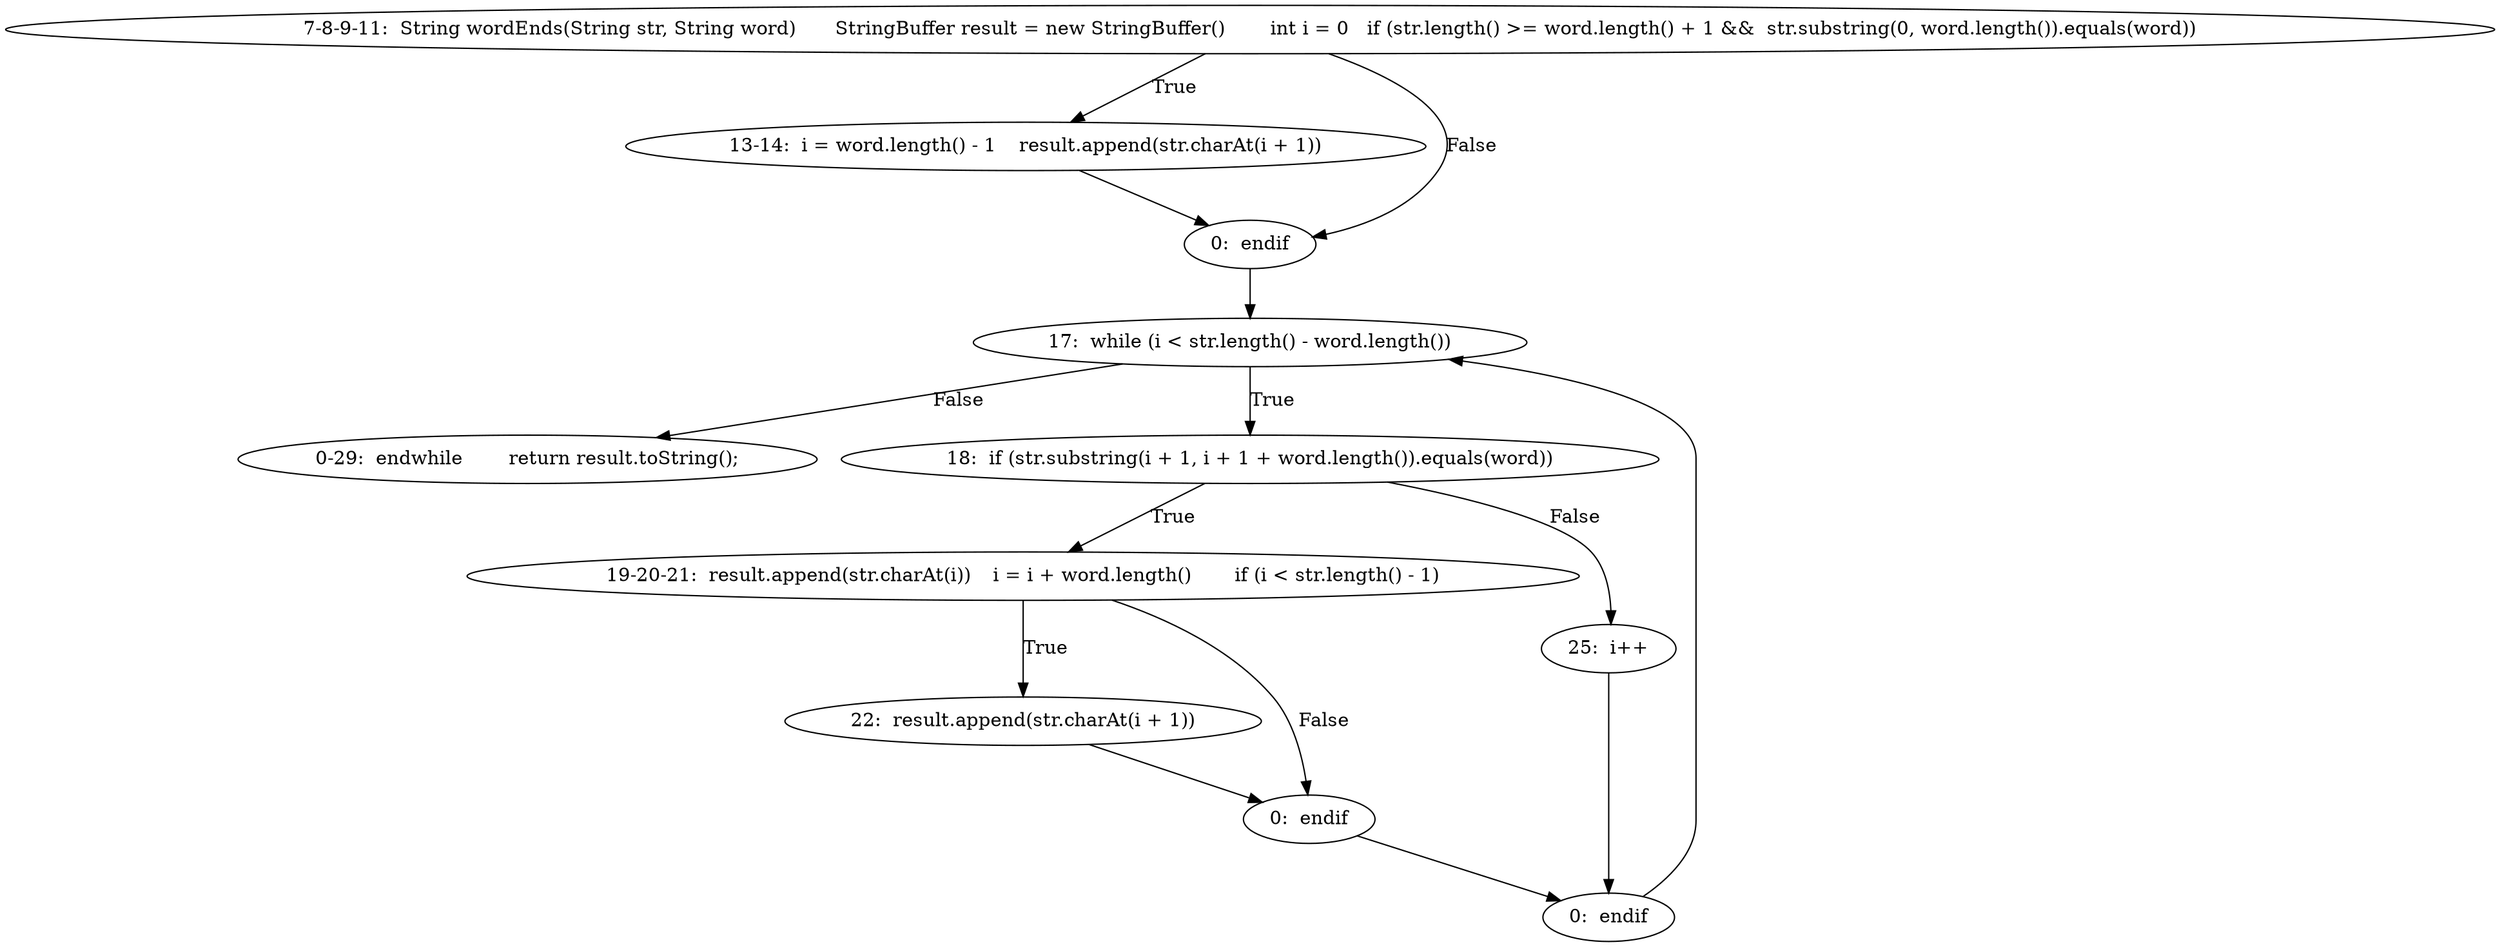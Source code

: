 digraph result_test { 
// graph-vertices
  a3  [label="7-8-9-11:  String wordEnds(String str, String word)	StringBuffer result = new StringBuffer()	int i = 0	if (str.length() >= word.length() + 1 &&  str.substring(0, word.length()).equals(word))"]; 
  a4  [label="13-14:  i = word.length() - 1	result.append(str.charAt(i + 1))"]; 
  6  [label="0:  endif"]; 
  7  [label="17:  while (i < str.length() - word.length())"]; 
  a5  [label="0-29:  endwhile	return result.toString();"]; 
  9  [label="18:  if (str.substring(i + 1, i + 1 + word.length()).equals(word))"]; 
  a7  [label="19-20-21:  result.append(str.charAt(i))	i = i + word.length()	if (i < str.length() - 1)"]; 
  13  [label="22:  result.append(str.charAt(i + 1))"]; 
  14  [label="0:  endif"]; 
  15  [label="0:  endif"]; 
  16  [label="25:  i++"]; 
// graph-edges
  a3 -> a4  [label="True"]; 
  a4 -> 6;
  a3 -> 6  [label="False"]; 
  6 -> 7;
  7 -> a5  [label="False"]; 
  7 -> 9  [label="True"]; 
  9 -> a7  [label="True"]; 
  a7 -> 13  [label="True"]; 
  13 -> 14;
  a7 -> 14  [label="False"]; 
  14 -> 15;
  9 -> 16  [label="False"]; 
  16 -> 15;
  15 -> 7;
}